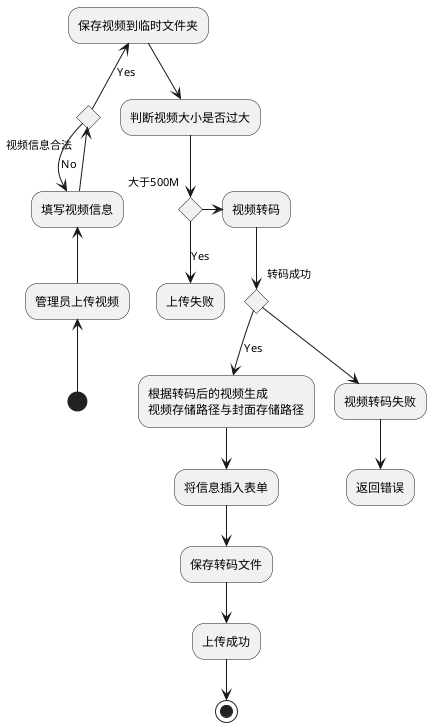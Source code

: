 @startuml
(*)  -up-> "管理员上传视频"
-up-> "填写视频信息"
If "视频信息合法" then
    -up-> [Yes]"保存视频到临时文件夹"
    --> "判断视频大小是否过大"
    If "大于500M" then
        --> [Yes] "上传失败"
    Else
        -right-> "视频转码"
        If "转码成功" then
        --> [Yes] "根据转码后的视频生成\n视频存储路径与封面存储路径"
        --> "将信息插入表单"
        --> "保存转码文件"
        -down-> "上传成功"
        -->(*)

        else
        --> "视频转码失败"
        --> "返回错误"
        Endif
    Endif

Else
    -down-> [No]"填写视频信息"
Endif
@enduml